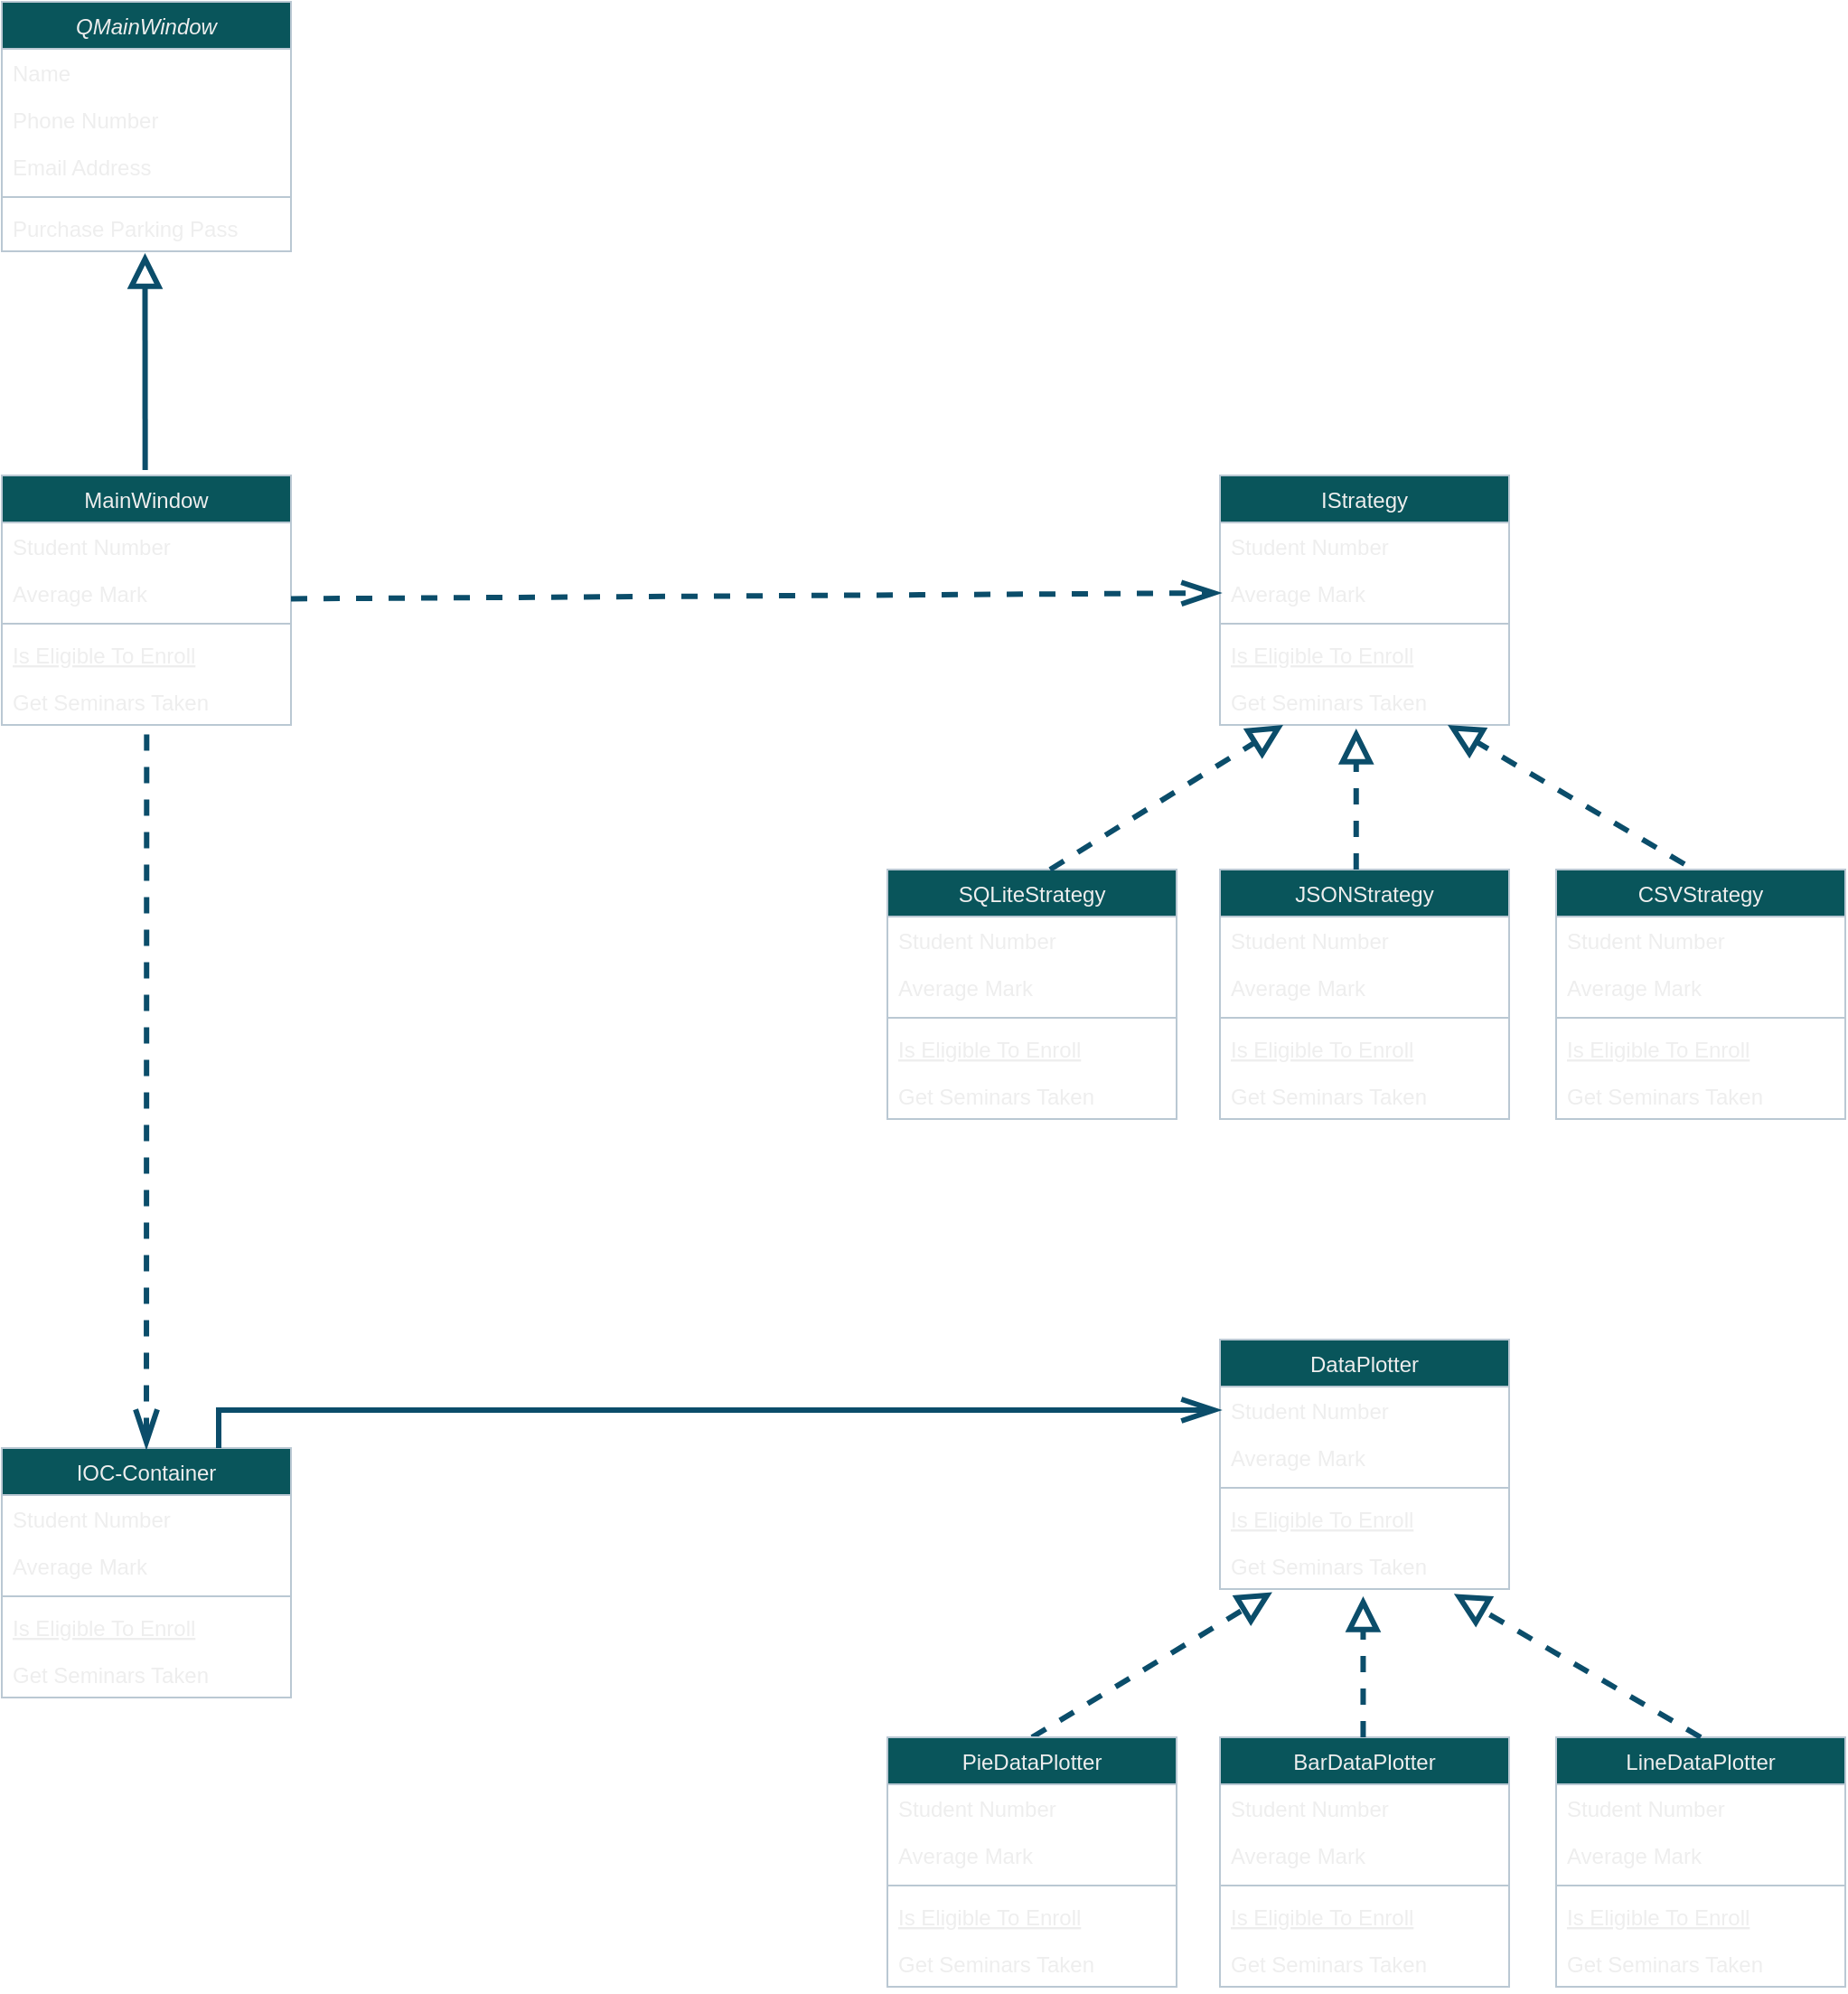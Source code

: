 <mxfile version="21.3.2" type="device">
  <diagram id="C5RBs43oDa-KdzZeNtuy" name="Page-1">
    <mxGraphModel dx="2442" dy="2063" grid="1" gridSize="10" guides="1" tooltips="1" connect="1" arrows="1" fold="1" page="1" pageScale="1" pageWidth="827" pageHeight="1169" math="0" shadow="0">
      <root>
        <mxCell id="WIyWlLk6GJQsqaUBKTNV-0" />
        <mxCell id="WIyWlLk6GJQsqaUBKTNV-1" parent="WIyWlLk6GJQsqaUBKTNV-0" />
        <mxCell id="zkfFHV4jXpPFQw0GAbJ--0" value="QMainWindow" style="swimlane;fontStyle=2;align=center;verticalAlign=top;childLayout=stackLayout;horizontal=1;startSize=26;horizontalStack=0;resizeParent=1;resizeLast=0;collapsible=1;marginBottom=0;rounded=0;shadow=0;strokeWidth=1;labelBackgroundColor=none;fillColor=#09555B;strokeColor=#BAC8D3;fontColor=#EEEEEE;" parent="WIyWlLk6GJQsqaUBKTNV-1" vertex="1">
          <mxGeometry x="-260" y="-400" width="160" height="138" as="geometry">
            <mxRectangle x="230" y="140" width="160" height="26" as="alternateBounds" />
          </mxGeometry>
        </mxCell>
        <mxCell id="zkfFHV4jXpPFQw0GAbJ--1" value="Name" style="text;align=left;verticalAlign=top;spacingLeft=4;spacingRight=4;overflow=hidden;rotatable=0;points=[[0,0.5],[1,0.5]];portConstraint=eastwest;labelBackgroundColor=none;fontColor=#EEEEEE;" parent="zkfFHV4jXpPFQw0GAbJ--0" vertex="1">
          <mxGeometry y="26" width="160" height="26" as="geometry" />
        </mxCell>
        <mxCell id="zkfFHV4jXpPFQw0GAbJ--2" value="Phone Number" style="text;align=left;verticalAlign=top;spacingLeft=4;spacingRight=4;overflow=hidden;rotatable=0;points=[[0,0.5],[1,0.5]];portConstraint=eastwest;rounded=0;shadow=0;html=0;labelBackgroundColor=none;fontColor=#EEEEEE;" parent="zkfFHV4jXpPFQw0GAbJ--0" vertex="1">
          <mxGeometry y="52" width="160" height="26" as="geometry" />
        </mxCell>
        <mxCell id="zkfFHV4jXpPFQw0GAbJ--3" value="Email Address" style="text;align=left;verticalAlign=top;spacingLeft=4;spacingRight=4;overflow=hidden;rotatable=0;points=[[0,0.5],[1,0.5]];portConstraint=eastwest;rounded=0;shadow=0;html=0;labelBackgroundColor=none;fontColor=#EEEEEE;" parent="zkfFHV4jXpPFQw0GAbJ--0" vertex="1">
          <mxGeometry y="78" width="160" height="26" as="geometry" />
        </mxCell>
        <mxCell id="zkfFHV4jXpPFQw0GAbJ--4" value="" style="line;html=1;strokeWidth=1;align=left;verticalAlign=middle;spacingTop=-1;spacingLeft=3;spacingRight=3;rotatable=0;labelPosition=right;points=[];portConstraint=eastwest;labelBackgroundColor=none;fillColor=#09555B;strokeColor=#BAC8D3;fontColor=#EEEEEE;" parent="zkfFHV4jXpPFQw0GAbJ--0" vertex="1">
          <mxGeometry y="104" width="160" height="8" as="geometry" />
        </mxCell>
        <mxCell id="zkfFHV4jXpPFQw0GAbJ--5" value="Purchase Parking Pass" style="text;align=left;verticalAlign=top;spacingLeft=4;spacingRight=4;overflow=hidden;rotatable=0;points=[[0,0.5],[1,0.5]];portConstraint=eastwest;labelBackgroundColor=none;fontColor=#EEEEEE;" parent="zkfFHV4jXpPFQw0GAbJ--0" vertex="1">
          <mxGeometry y="112" width="160" height="26" as="geometry" />
        </mxCell>
        <mxCell id="zkfFHV4jXpPFQw0GAbJ--6" value="MainWindow" style="swimlane;fontStyle=0;align=center;verticalAlign=top;childLayout=stackLayout;horizontal=1;startSize=26;horizontalStack=0;resizeParent=1;resizeLast=0;collapsible=1;marginBottom=0;rounded=0;shadow=0;strokeWidth=1;labelBackgroundColor=none;fillColor=#09555B;strokeColor=#BAC8D3;fontColor=#EEEEEE;" parent="WIyWlLk6GJQsqaUBKTNV-1" vertex="1">
          <mxGeometry x="-260" y="-138" width="160" height="138" as="geometry">
            <mxRectangle x="130" y="380" width="160" height="26" as="alternateBounds" />
          </mxGeometry>
        </mxCell>
        <mxCell id="zkfFHV4jXpPFQw0GAbJ--7" value="Student Number" style="text;align=left;verticalAlign=top;spacingLeft=4;spacingRight=4;overflow=hidden;rotatable=0;points=[[0,0.5],[1,0.5]];portConstraint=eastwest;labelBackgroundColor=none;fontColor=#EEEEEE;" parent="zkfFHV4jXpPFQw0GAbJ--6" vertex="1">
          <mxGeometry y="26" width="160" height="26" as="geometry" />
        </mxCell>
        <mxCell id="zkfFHV4jXpPFQw0GAbJ--8" value="Average Mark" style="text;align=left;verticalAlign=top;spacingLeft=4;spacingRight=4;overflow=hidden;rotatable=0;points=[[0,0.5],[1,0.5]];portConstraint=eastwest;rounded=0;shadow=0;html=0;labelBackgroundColor=none;fontColor=#EEEEEE;" parent="zkfFHV4jXpPFQw0GAbJ--6" vertex="1">
          <mxGeometry y="52" width="160" height="26" as="geometry" />
        </mxCell>
        <mxCell id="zkfFHV4jXpPFQw0GAbJ--9" value="" style="line;html=1;strokeWidth=1;align=left;verticalAlign=middle;spacingTop=-1;spacingLeft=3;spacingRight=3;rotatable=0;labelPosition=right;points=[];portConstraint=eastwest;labelBackgroundColor=none;fillColor=#09555B;strokeColor=#BAC8D3;fontColor=#EEEEEE;" parent="zkfFHV4jXpPFQw0GAbJ--6" vertex="1">
          <mxGeometry y="78" width="160" height="8" as="geometry" />
        </mxCell>
        <mxCell id="zkfFHV4jXpPFQw0GAbJ--10" value="Is Eligible To Enroll" style="text;align=left;verticalAlign=top;spacingLeft=4;spacingRight=4;overflow=hidden;rotatable=0;points=[[0,0.5],[1,0.5]];portConstraint=eastwest;fontStyle=4;labelBackgroundColor=none;fontColor=#EEEEEE;" parent="zkfFHV4jXpPFQw0GAbJ--6" vertex="1">
          <mxGeometry y="86" width="160" height="26" as="geometry" />
        </mxCell>
        <mxCell id="zkfFHV4jXpPFQw0GAbJ--11" value="Get Seminars Taken" style="text;align=left;verticalAlign=top;spacingLeft=4;spacingRight=4;overflow=hidden;rotatable=0;points=[[0,0.5],[1,0.5]];portConstraint=eastwest;labelBackgroundColor=none;fontColor=#EEEEEE;" parent="zkfFHV4jXpPFQw0GAbJ--6" vertex="1">
          <mxGeometry y="112" width="160" height="26" as="geometry" />
        </mxCell>
        <mxCell id="BPGm6rjlMldquqSZBFOm-7" value="IOC-Container" style="swimlane;fontStyle=0;align=center;verticalAlign=top;childLayout=stackLayout;horizontal=1;startSize=26;horizontalStack=0;resizeParent=1;resizeLast=0;collapsible=1;marginBottom=0;rounded=0;shadow=0;strokeWidth=1;labelBackgroundColor=none;fillColor=#09555B;strokeColor=#BAC8D3;fontColor=#EEEEEE;" vertex="1" parent="WIyWlLk6GJQsqaUBKTNV-1">
          <mxGeometry x="-260" y="400" width="160" height="138" as="geometry">
            <mxRectangle x="130" y="380" width="160" height="26" as="alternateBounds" />
          </mxGeometry>
        </mxCell>
        <mxCell id="BPGm6rjlMldquqSZBFOm-8" value="Student Number" style="text;align=left;verticalAlign=top;spacingLeft=4;spacingRight=4;overflow=hidden;rotatable=0;points=[[0,0.5],[1,0.5]];portConstraint=eastwest;labelBackgroundColor=none;fontColor=#EEEEEE;" vertex="1" parent="BPGm6rjlMldquqSZBFOm-7">
          <mxGeometry y="26" width="160" height="26" as="geometry" />
        </mxCell>
        <mxCell id="BPGm6rjlMldquqSZBFOm-9" value="Average Mark" style="text;align=left;verticalAlign=top;spacingLeft=4;spacingRight=4;overflow=hidden;rotatable=0;points=[[0,0.5],[1,0.5]];portConstraint=eastwest;rounded=0;shadow=0;html=0;labelBackgroundColor=none;fontColor=#EEEEEE;" vertex="1" parent="BPGm6rjlMldquqSZBFOm-7">
          <mxGeometry y="52" width="160" height="26" as="geometry" />
        </mxCell>
        <mxCell id="BPGm6rjlMldquqSZBFOm-10" value="" style="line;html=1;strokeWidth=1;align=left;verticalAlign=middle;spacingTop=-1;spacingLeft=3;spacingRight=3;rotatable=0;labelPosition=right;points=[];portConstraint=eastwest;labelBackgroundColor=none;fillColor=#09555B;strokeColor=#BAC8D3;fontColor=#EEEEEE;" vertex="1" parent="BPGm6rjlMldquqSZBFOm-7">
          <mxGeometry y="78" width="160" height="8" as="geometry" />
        </mxCell>
        <mxCell id="BPGm6rjlMldquqSZBFOm-11" value="Is Eligible To Enroll" style="text;align=left;verticalAlign=top;spacingLeft=4;spacingRight=4;overflow=hidden;rotatable=0;points=[[0,0.5],[1,0.5]];portConstraint=eastwest;fontStyle=4;labelBackgroundColor=none;fontColor=#EEEEEE;" vertex="1" parent="BPGm6rjlMldquqSZBFOm-7">
          <mxGeometry y="86" width="160" height="26" as="geometry" />
        </mxCell>
        <mxCell id="BPGm6rjlMldquqSZBFOm-12" value="Get Seminars Taken" style="text;align=left;verticalAlign=top;spacingLeft=4;spacingRight=4;overflow=hidden;rotatable=0;points=[[0,0.5],[1,0.5]];portConstraint=eastwest;labelBackgroundColor=none;fontColor=#EEEEEE;" vertex="1" parent="BPGm6rjlMldquqSZBFOm-7">
          <mxGeometry y="112" width="160" height="26" as="geometry" />
        </mxCell>
        <mxCell id="BPGm6rjlMldquqSZBFOm-13" value="DataPlotter" style="swimlane;fontStyle=0;align=center;verticalAlign=top;childLayout=stackLayout;horizontal=1;startSize=26;horizontalStack=0;resizeParent=1;resizeLast=0;collapsible=1;marginBottom=0;rounded=0;shadow=0;strokeWidth=1;labelBackgroundColor=none;fillColor=#09555B;strokeColor=#BAC8D3;fontColor=#EEEEEE;" vertex="1" parent="WIyWlLk6GJQsqaUBKTNV-1">
          <mxGeometry x="414" y="340" width="160" height="138" as="geometry">
            <mxRectangle x="130" y="380" width="160" height="26" as="alternateBounds" />
          </mxGeometry>
        </mxCell>
        <mxCell id="BPGm6rjlMldquqSZBFOm-14" value="Student Number" style="text;align=left;verticalAlign=top;spacingLeft=4;spacingRight=4;overflow=hidden;rotatable=0;points=[[0,0.5],[1,0.5]];portConstraint=eastwest;labelBackgroundColor=none;fontColor=#EEEEEE;" vertex="1" parent="BPGm6rjlMldquqSZBFOm-13">
          <mxGeometry y="26" width="160" height="26" as="geometry" />
        </mxCell>
        <mxCell id="BPGm6rjlMldquqSZBFOm-15" value="Average Mark" style="text;align=left;verticalAlign=top;spacingLeft=4;spacingRight=4;overflow=hidden;rotatable=0;points=[[0,0.5],[1,0.5]];portConstraint=eastwest;rounded=0;shadow=0;html=0;labelBackgroundColor=none;fontColor=#EEEEEE;" vertex="1" parent="BPGm6rjlMldquqSZBFOm-13">
          <mxGeometry y="52" width="160" height="26" as="geometry" />
        </mxCell>
        <mxCell id="BPGm6rjlMldquqSZBFOm-16" value="" style="line;html=1;strokeWidth=1;align=left;verticalAlign=middle;spacingTop=-1;spacingLeft=3;spacingRight=3;rotatable=0;labelPosition=right;points=[];portConstraint=eastwest;labelBackgroundColor=none;fillColor=#09555B;strokeColor=#BAC8D3;fontColor=#EEEEEE;" vertex="1" parent="BPGm6rjlMldquqSZBFOm-13">
          <mxGeometry y="78" width="160" height="8" as="geometry" />
        </mxCell>
        <mxCell id="BPGm6rjlMldquqSZBFOm-17" value="Is Eligible To Enroll" style="text;align=left;verticalAlign=top;spacingLeft=4;spacingRight=4;overflow=hidden;rotatable=0;points=[[0,0.5],[1,0.5]];portConstraint=eastwest;fontStyle=4;labelBackgroundColor=none;fontColor=#EEEEEE;" vertex="1" parent="BPGm6rjlMldquqSZBFOm-13">
          <mxGeometry y="86" width="160" height="26" as="geometry" />
        </mxCell>
        <mxCell id="BPGm6rjlMldquqSZBFOm-18" value="Get Seminars Taken" style="text;align=left;verticalAlign=top;spacingLeft=4;spacingRight=4;overflow=hidden;rotatable=0;points=[[0,0.5],[1,0.5]];portConstraint=eastwest;labelBackgroundColor=none;fontColor=#EEEEEE;" vertex="1" parent="BPGm6rjlMldquqSZBFOm-13">
          <mxGeometry y="112" width="160" height="26" as="geometry" />
        </mxCell>
        <mxCell id="BPGm6rjlMldquqSZBFOm-19" value="BarDataPlotter" style="swimlane;fontStyle=0;align=center;verticalAlign=top;childLayout=stackLayout;horizontal=1;startSize=26;horizontalStack=0;resizeParent=1;resizeLast=0;collapsible=1;marginBottom=0;rounded=0;shadow=0;strokeWidth=1;labelBackgroundColor=none;fillColor=#09555B;strokeColor=#BAC8D3;fontColor=#EEEEEE;" vertex="1" parent="WIyWlLk6GJQsqaUBKTNV-1">
          <mxGeometry x="414" y="560" width="160" height="138" as="geometry">
            <mxRectangle x="130" y="380" width="160" height="26" as="alternateBounds" />
          </mxGeometry>
        </mxCell>
        <mxCell id="BPGm6rjlMldquqSZBFOm-20" value="Student Number" style="text;align=left;verticalAlign=top;spacingLeft=4;spacingRight=4;overflow=hidden;rotatable=0;points=[[0,0.5],[1,0.5]];portConstraint=eastwest;labelBackgroundColor=none;fontColor=#EEEEEE;" vertex="1" parent="BPGm6rjlMldquqSZBFOm-19">
          <mxGeometry y="26" width="160" height="26" as="geometry" />
        </mxCell>
        <mxCell id="BPGm6rjlMldquqSZBFOm-21" value="Average Mark" style="text;align=left;verticalAlign=top;spacingLeft=4;spacingRight=4;overflow=hidden;rotatable=0;points=[[0,0.5],[1,0.5]];portConstraint=eastwest;rounded=0;shadow=0;html=0;labelBackgroundColor=none;fontColor=#EEEEEE;" vertex="1" parent="BPGm6rjlMldquqSZBFOm-19">
          <mxGeometry y="52" width="160" height="26" as="geometry" />
        </mxCell>
        <mxCell id="BPGm6rjlMldquqSZBFOm-22" value="" style="line;html=1;strokeWidth=1;align=left;verticalAlign=middle;spacingTop=-1;spacingLeft=3;spacingRight=3;rotatable=0;labelPosition=right;points=[];portConstraint=eastwest;labelBackgroundColor=none;fillColor=#09555B;strokeColor=#BAC8D3;fontColor=#EEEEEE;" vertex="1" parent="BPGm6rjlMldquqSZBFOm-19">
          <mxGeometry y="78" width="160" height="8" as="geometry" />
        </mxCell>
        <mxCell id="BPGm6rjlMldquqSZBFOm-23" value="Is Eligible To Enroll" style="text;align=left;verticalAlign=top;spacingLeft=4;spacingRight=4;overflow=hidden;rotatable=0;points=[[0,0.5],[1,0.5]];portConstraint=eastwest;fontStyle=4;labelBackgroundColor=none;fontColor=#EEEEEE;" vertex="1" parent="BPGm6rjlMldquqSZBFOm-19">
          <mxGeometry y="86" width="160" height="26" as="geometry" />
        </mxCell>
        <mxCell id="BPGm6rjlMldquqSZBFOm-24" value="Get Seminars Taken" style="text;align=left;verticalAlign=top;spacingLeft=4;spacingRight=4;overflow=hidden;rotatable=0;points=[[0,0.5],[1,0.5]];portConstraint=eastwest;labelBackgroundColor=none;fontColor=#EEEEEE;" vertex="1" parent="BPGm6rjlMldquqSZBFOm-19">
          <mxGeometry y="112" width="160" height="26" as="geometry" />
        </mxCell>
        <mxCell id="BPGm6rjlMldquqSZBFOm-25" value="LineDataPlotter" style="swimlane;fontStyle=0;align=center;verticalAlign=top;childLayout=stackLayout;horizontal=1;startSize=26;horizontalStack=0;resizeParent=1;resizeLast=0;collapsible=1;marginBottom=0;rounded=0;shadow=0;strokeWidth=1;labelBackgroundColor=none;fillColor=#09555B;strokeColor=#BAC8D3;fontColor=#EEEEEE;" vertex="1" parent="WIyWlLk6GJQsqaUBKTNV-1">
          <mxGeometry x="600" y="560" width="160" height="138" as="geometry">
            <mxRectangle x="130" y="380" width="160" height="26" as="alternateBounds" />
          </mxGeometry>
        </mxCell>
        <mxCell id="BPGm6rjlMldquqSZBFOm-26" value="Student Number" style="text;align=left;verticalAlign=top;spacingLeft=4;spacingRight=4;overflow=hidden;rotatable=0;points=[[0,0.5],[1,0.5]];portConstraint=eastwest;labelBackgroundColor=none;fontColor=#EEEEEE;" vertex="1" parent="BPGm6rjlMldquqSZBFOm-25">
          <mxGeometry y="26" width="160" height="26" as="geometry" />
        </mxCell>
        <mxCell id="BPGm6rjlMldquqSZBFOm-27" value="Average Mark" style="text;align=left;verticalAlign=top;spacingLeft=4;spacingRight=4;overflow=hidden;rotatable=0;points=[[0,0.5],[1,0.5]];portConstraint=eastwest;rounded=0;shadow=0;html=0;labelBackgroundColor=none;fontColor=#EEEEEE;" vertex="1" parent="BPGm6rjlMldquqSZBFOm-25">
          <mxGeometry y="52" width="160" height="26" as="geometry" />
        </mxCell>
        <mxCell id="BPGm6rjlMldquqSZBFOm-28" value="" style="line;html=1;strokeWidth=1;align=left;verticalAlign=middle;spacingTop=-1;spacingLeft=3;spacingRight=3;rotatable=0;labelPosition=right;points=[];portConstraint=eastwest;labelBackgroundColor=none;fillColor=#09555B;strokeColor=#BAC8D3;fontColor=#EEEEEE;" vertex="1" parent="BPGm6rjlMldquqSZBFOm-25">
          <mxGeometry y="78" width="160" height="8" as="geometry" />
        </mxCell>
        <mxCell id="BPGm6rjlMldquqSZBFOm-29" value="Is Eligible To Enroll" style="text;align=left;verticalAlign=top;spacingLeft=4;spacingRight=4;overflow=hidden;rotatable=0;points=[[0,0.5],[1,0.5]];portConstraint=eastwest;fontStyle=4;labelBackgroundColor=none;fontColor=#EEEEEE;" vertex="1" parent="BPGm6rjlMldquqSZBFOm-25">
          <mxGeometry y="86" width="160" height="26" as="geometry" />
        </mxCell>
        <mxCell id="BPGm6rjlMldquqSZBFOm-30" value="Get Seminars Taken" style="text;align=left;verticalAlign=top;spacingLeft=4;spacingRight=4;overflow=hidden;rotatable=0;points=[[0,0.5],[1,0.5]];portConstraint=eastwest;labelBackgroundColor=none;fontColor=#EEEEEE;" vertex="1" parent="BPGm6rjlMldquqSZBFOm-25">
          <mxGeometry y="112" width="160" height="26" as="geometry" />
        </mxCell>
        <mxCell id="BPGm6rjlMldquqSZBFOm-37" value="IStrategy" style="swimlane;fontStyle=0;align=center;verticalAlign=top;childLayout=stackLayout;horizontal=1;startSize=26;horizontalStack=0;resizeParent=1;resizeLast=0;collapsible=1;marginBottom=0;rounded=0;shadow=0;strokeWidth=1;labelBackgroundColor=none;fillColor=#09555B;strokeColor=#BAC8D3;fontColor=#EEEEEE;" vertex="1" parent="WIyWlLk6GJQsqaUBKTNV-1">
          <mxGeometry x="414" y="-138" width="160" height="138" as="geometry">
            <mxRectangle x="130" y="380" width="160" height="26" as="alternateBounds" />
          </mxGeometry>
        </mxCell>
        <mxCell id="BPGm6rjlMldquqSZBFOm-38" value="Student Number" style="text;align=left;verticalAlign=top;spacingLeft=4;spacingRight=4;overflow=hidden;rotatable=0;points=[[0,0.5],[1,0.5]];portConstraint=eastwest;labelBackgroundColor=none;fontColor=#EEEEEE;" vertex="1" parent="BPGm6rjlMldquqSZBFOm-37">
          <mxGeometry y="26" width="160" height="26" as="geometry" />
        </mxCell>
        <mxCell id="BPGm6rjlMldquqSZBFOm-39" value="Average Mark" style="text;align=left;verticalAlign=top;spacingLeft=4;spacingRight=4;overflow=hidden;rotatable=0;points=[[0,0.5],[1,0.5]];portConstraint=eastwest;rounded=0;shadow=0;html=0;labelBackgroundColor=none;fontColor=#EEEEEE;" vertex="1" parent="BPGm6rjlMldquqSZBFOm-37">
          <mxGeometry y="52" width="160" height="26" as="geometry" />
        </mxCell>
        <mxCell id="BPGm6rjlMldquqSZBFOm-40" value="" style="line;html=1;strokeWidth=1;align=left;verticalAlign=middle;spacingTop=-1;spacingLeft=3;spacingRight=3;rotatable=0;labelPosition=right;points=[];portConstraint=eastwest;labelBackgroundColor=none;fillColor=#09555B;strokeColor=#BAC8D3;fontColor=#EEEEEE;" vertex="1" parent="BPGm6rjlMldquqSZBFOm-37">
          <mxGeometry y="78" width="160" height="8" as="geometry" />
        </mxCell>
        <mxCell id="BPGm6rjlMldquqSZBFOm-41" value="Is Eligible To Enroll" style="text;align=left;verticalAlign=top;spacingLeft=4;spacingRight=4;overflow=hidden;rotatable=0;points=[[0,0.5],[1,0.5]];portConstraint=eastwest;fontStyle=4;labelBackgroundColor=none;fontColor=#EEEEEE;" vertex="1" parent="BPGm6rjlMldquqSZBFOm-37">
          <mxGeometry y="86" width="160" height="26" as="geometry" />
        </mxCell>
        <mxCell id="BPGm6rjlMldquqSZBFOm-42" value="Get Seminars Taken" style="text;align=left;verticalAlign=top;spacingLeft=4;spacingRight=4;overflow=hidden;rotatable=0;points=[[0,0.5],[1,0.5]];portConstraint=eastwest;labelBackgroundColor=none;fontColor=#EEEEEE;" vertex="1" parent="BPGm6rjlMldquqSZBFOm-37">
          <mxGeometry y="112" width="160" height="26" as="geometry" />
        </mxCell>
        <mxCell id="BPGm6rjlMldquqSZBFOm-43" value="JSONStrategy" style="swimlane;fontStyle=0;align=center;verticalAlign=top;childLayout=stackLayout;horizontal=1;startSize=26;horizontalStack=0;resizeParent=1;resizeLast=0;collapsible=1;marginBottom=0;rounded=0;shadow=0;strokeWidth=1;labelBackgroundColor=none;fillColor=#09555B;strokeColor=#BAC8D3;fontColor=#EEEEEE;" vertex="1" parent="WIyWlLk6GJQsqaUBKTNV-1">
          <mxGeometry x="414" y="80" width="160" height="138" as="geometry">
            <mxRectangle x="130" y="380" width="160" height="26" as="alternateBounds" />
          </mxGeometry>
        </mxCell>
        <mxCell id="BPGm6rjlMldquqSZBFOm-44" value="Student Number" style="text;align=left;verticalAlign=top;spacingLeft=4;spacingRight=4;overflow=hidden;rotatable=0;points=[[0,0.5],[1,0.5]];portConstraint=eastwest;labelBackgroundColor=none;fontColor=#EEEEEE;" vertex="1" parent="BPGm6rjlMldquqSZBFOm-43">
          <mxGeometry y="26" width="160" height="26" as="geometry" />
        </mxCell>
        <mxCell id="BPGm6rjlMldquqSZBFOm-45" value="Average Mark" style="text;align=left;verticalAlign=top;spacingLeft=4;spacingRight=4;overflow=hidden;rotatable=0;points=[[0,0.5],[1,0.5]];portConstraint=eastwest;rounded=0;shadow=0;html=0;labelBackgroundColor=none;fontColor=#EEEEEE;" vertex="1" parent="BPGm6rjlMldquqSZBFOm-43">
          <mxGeometry y="52" width="160" height="26" as="geometry" />
        </mxCell>
        <mxCell id="BPGm6rjlMldquqSZBFOm-46" value="" style="line;html=1;strokeWidth=1;align=left;verticalAlign=middle;spacingTop=-1;spacingLeft=3;spacingRight=3;rotatable=0;labelPosition=right;points=[];portConstraint=eastwest;labelBackgroundColor=none;fillColor=#09555B;strokeColor=#BAC8D3;fontColor=#EEEEEE;" vertex="1" parent="BPGm6rjlMldquqSZBFOm-43">
          <mxGeometry y="78" width="160" height="8" as="geometry" />
        </mxCell>
        <mxCell id="BPGm6rjlMldquqSZBFOm-47" value="Is Eligible To Enroll" style="text;align=left;verticalAlign=top;spacingLeft=4;spacingRight=4;overflow=hidden;rotatable=0;points=[[0,0.5],[1,0.5]];portConstraint=eastwest;fontStyle=4;labelBackgroundColor=none;fontColor=#EEEEEE;" vertex="1" parent="BPGm6rjlMldquqSZBFOm-43">
          <mxGeometry y="86" width="160" height="26" as="geometry" />
        </mxCell>
        <mxCell id="BPGm6rjlMldquqSZBFOm-48" value="Get Seminars Taken" style="text;align=left;verticalAlign=top;spacingLeft=4;spacingRight=4;overflow=hidden;rotatable=0;points=[[0,0.5],[1,0.5]];portConstraint=eastwest;labelBackgroundColor=none;fontColor=#EEEEEE;" vertex="1" parent="BPGm6rjlMldquqSZBFOm-43">
          <mxGeometry y="112" width="160" height="26" as="geometry" />
        </mxCell>
        <mxCell id="BPGm6rjlMldquqSZBFOm-49" value="SQLiteStrategy" style="swimlane;fontStyle=0;align=center;verticalAlign=top;childLayout=stackLayout;horizontal=1;startSize=26;horizontalStack=0;resizeParent=1;resizeLast=0;collapsible=1;marginBottom=0;rounded=0;shadow=0;strokeWidth=1;labelBackgroundColor=none;fillColor=#09555B;strokeColor=#BAC8D3;fontColor=#EEEEEE;" vertex="1" parent="WIyWlLk6GJQsqaUBKTNV-1">
          <mxGeometry x="230" y="80" width="160" height="138" as="geometry">
            <mxRectangle x="130" y="380" width="160" height="26" as="alternateBounds" />
          </mxGeometry>
        </mxCell>
        <mxCell id="BPGm6rjlMldquqSZBFOm-50" value="Student Number" style="text;align=left;verticalAlign=top;spacingLeft=4;spacingRight=4;overflow=hidden;rotatable=0;points=[[0,0.5],[1,0.5]];portConstraint=eastwest;labelBackgroundColor=none;fontColor=#EEEEEE;" vertex="1" parent="BPGm6rjlMldquqSZBFOm-49">
          <mxGeometry y="26" width="160" height="26" as="geometry" />
        </mxCell>
        <mxCell id="BPGm6rjlMldquqSZBFOm-51" value="Average Mark" style="text;align=left;verticalAlign=top;spacingLeft=4;spacingRight=4;overflow=hidden;rotatable=0;points=[[0,0.5],[1,0.5]];portConstraint=eastwest;rounded=0;shadow=0;html=0;labelBackgroundColor=none;fontColor=#EEEEEE;" vertex="1" parent="BPGm6rjlMldquqSZBFOm-49">
          <mxGeometry y="52" width="160" height="26" as="geometry" />
        </mxCell>
        <mxCell id="BPGm6rjlMldquqSZBFOm-52" value="" style="line;html=1;strokeWidth=1;align=left;verticalAlign=middle;spacingTop=-1;spacingLeft=3;spacingRight=3;rotatable=0;labelPosition=right;points=[];portConstraint=eastwest;labelBackgroundColor=none;fillColor=#09555B;strokeColor=#BAC8D3;fontColor=#EEEEEE;" vertex="1" parent="BPGm6rjlMldquqSZBFOm-49">
          <mxGeometry y="78" width="160" height="8" as="geometry" />
        </mxCell>
        <mxCell id="BPGm6rjlMldquqSZBFOm-53" value="Is Eligible To Enroll" style="text;align=left;verticalAlign=top;spacingLeft=4;spacingRight=4;overflow=hidden;rotatable=0;points=[[0,0.5],[1,0.5]];portConstraint=eastwest;fontStyle=4;labelBackgroundColor=none;fontColor=#EEEEEE;" vertex="1" parent="BPGm6rjlMldquqSZBFOm-49">
          <mxGeometry y="86" width="160" height="26" as="geometry" />
        </mxCell>
        <mxCell id="BPGm6rjlMldquqSZBFOm-54" value="Get Seminars Taken" style="text;align=left;verticalAlign=top;spacingLeft=4;spacingRight=4;overflow=hidden;rotatable=0;points=[[0,0.5],[1,0.5]];portConstraint=eastwest;labelBackgroundColor=none;fontColor=#EEEEEE;" vertex="1" parent="BPGm6rjlMldquqSZBFOm-49">
          <mxGeometry y="112" width="160" height="26" as="geometry" />
        </mxCell>
        <mxCell id="BPGm6rjlMldquqSZBFOm-55" value="CSVStrategy" style="swimlane;fontStyle=0;align=center;verticalAlign=top;childLayout=stackLayout;horizontal=1;startSize=26;horizontalStack=0;resizeParent=1;resizeLast=0;collapsible=1;marginBottom=0;rounded=0;shadow=0;strokeWidth=1;labelBackgroundColor=none;fillColor=#09555B;strokeColor=#BAC8D3;fontColor=#EEEEEE;" vertex="1" parent="WIyWlLk6GJQsqaUBKTNV-1">
          <mxGeometry x="600" y="80" width="160" height="138" as="geometry">
            <mxRectangle x="130" y="380" width="160" height="26" as="alternateBounds" />
          </mxGeometry>
        </mxCell>
        <mxCell id="BPGm6rjlMldquqSZBFOm-56" value="Student Number" style="text;align=left;verticalAlign=top;spacingLeft=4;spacingRight=4;overflow=hidden;rotatable=0;points=[[0,0.5],[1,0.5]];portConstraint=eastwest;labelBackgroundColor=none;fontColor=#EEEEEE;" vertex="1" parent="BPGm6rjlMldquqSZBFOm-55">
          <mxGeometry y="26" width="160" height="26" as="geometry" />
        </mxCell>
        <mxCell id="BPGm6rjlMldquqSZBFOm-57" value="Average Mark" style="text;align=left;verticalAlign=top;spacingLeft=4;spacingRight=4;overflow=hidden;rotatable=0;points=[[0,0.5],[1,0.5]];portConstraint=eastwest;rounded=0;shadow=0;html=0;labelBackgroundColor=none;fontColor=#EEEEEE;" vertex="1" parent="BPGm6rjlMldquqSZBFOm-55">
          <mxGeometry y="52" width="160" height="26" as="geometry" />
        </mxCell>
        <mxCell id="BPGm6rjlMldquqSZBFOm-58" value="" style="line;html=1;strokeWidth=1;align=left;verticalAlign=middle;spacingTop=-1;spacingLeft=3;spacingRight=3;rotatable=0;labelPosition=right;points=[];portConstraint=eastwest;labelBackgroundColor=none;fillColor=#09555B;strokeColor=#BAC8D3;fontColor=#EEEEEE;" vertex="1" parent="BPGm6rjlMldquqSZBFOm-55">
          <mxGeometry y="78" width="160" height="8" as="geometry" />
        </mxCell>
        <mxCell id="BPGm6rjlMldquqSZBFOm-59" value="Is Eligible To Enroll" style="text;align=left;verticalAlign=top;spacingLeft=4;spacingRight=4;overflow=hidden;rotatable=0;points=[[0,0.5],[1,0.5]];portConstraint=eastwest;fontStyle=4;labelBackgroundColor=none;fontColor=#EEEEEE;" vertex="1" parent="BPGm6rjlMldquqSZBFOm-55">
          <mxGeometry y="86" width="160" height="26" as="geometry" />
        </mxCell>
        <mxCell id="BPGm6rjlMldquqSZBFOm-60" value="Get Seminars Taken" style="text;align=left;verticalAlign=top;spacingLeft=4;spacingRight=4;overflow=hidden;rotatable=0;points=[[0,0.5],[1,0.5]];portConstraint=eastwest;labelBackgroundColor=none;fontColor=#EEEEEE;" vertex="1" parent="BPGm6rjlMldquqSZBFOm-55">
          <mxGeometry y="112" width="160" height="26" as="geometry" />
        </mxCell>
        <mxCell id="BPGm6rjlMldquqSZBFOm-61" value="" style="endArrow=block;html=1;rounded=0;entryX=0.181;entryY=1.066;entryDx=0;entryDy=0;entryPerimeter=0;labelBackgroundColor=none;strokeColor=#0B4D6A;fontColor=default;dashed=1;endFill=0;endSize=12;strokeWidth=3;exitX=0.5;exitY=0;exitDx=0;exitDy=0;" edge="1" parent="WIyWlLk6GJQsqaUBKTNV-1" source="BPGm6rjlMldquqSZBFOm-31" target="BPGm6rjlMldquqSZBFOm-18">
          <mxGeometry width="50" height="50" relative="1" as="geometry">
            <mxPoint x="310" y="640" as="sourcePoint" />
            <mxPoint x="360" y="590" as="targetPoint" />
          </mxGeometry>
        </mxCell>
        <mxCell id="BPGm6rjlMldquqSZBFOm-62" value="" style="endArrow=block;html=1;rounded=0;labelBackgroundColor=none;strokeColor=#0B4D6A;fontColor=default;dashed=1;endFill=0;endSize=12;strokeWidth=3;" edge="1" parent="WIyWlLk6GJQsqaUBKTNV-1">
          <mxGeometry width="50" height="50" relative="1" as="geometry">
            <mxPoint x="493.23" y="560" as="sourcePoint" />
            <mxPoint x="493.23" y="482" as="targetPoint" />
          </mxGeometry>
        </mxCell>
        <mxCell id="BPGm6rjlMldquqSZBFOm-63" value="" style="endArrow=block;html=1;rounded=0;entryX=0.809;entryY=1.102;entryDx=0;entryDy=0;entryPerimeter=0;labelBackgroundColor=none;strokeColor=#0B4D6A;fontColor=default;dashed=1;endFill=0;endSize=12;strokeWidth=3;exitX=0.5;exitY=0;exitDx=0;exitDy=0;" edge="1" parent="WIyWlLk6GJQsqaUBKTNV-1" source="BPGm6rjlMldquqSZBFOm-25" target="BPGm6rjlMldquqSZBFOm-18">
          <mxGeometry width="50" height="50" relative="1" as="geometry">
            <mxPoint x="670" y="638" as="sourcePoint" />
            <mxPoint x="799" y="558" as="targetPoint" />
          </mxGeometry>
        </mxCell>
        <mxCell id="BPGm6rjlMldquqSZBFOm-64" value="" style="endArrow=block;html=1;rounded=0;entryX=0.181;entryY=1.066;entryDx=0;entryDy=0;entryPerimeter=0;labelBackgroundColor=none;strokeColor=#0B4D6A;fontColor=default;dashed=1;endFill=0;endSize=12;strokeWidth=3;" edge="1" parent="WIyWlLk6GJQsqaUBKTNV-1">
          <mxGeometry width="50" height="50" relative="1" as="geometry">
            <mxPoint x="320" y="80" as="sourcePoint" />
            <mxPoint x="449" as="targetPoint" />
          </mxGeometry>
        </mxCell>
        <mxCell id="BPGm6rjlMldquqSZBFOm-65" value="" style="endArrow=block;html=1;rounded=0;labelBackgroundColor=none;strokeColor=#0B4D6A;fontColor=default;dashed=1;endFill=0;endSize=12;strokeWidth=3;" edge="1" parent="WIyWlLk6GJQsqaUBKTNV-1">
          <mxGeometry width="50" height="50" relative="1" as="geometry">
            <mxPoint x="489.38" y="80" as="sourcePoint" />
            <mxPoint x="489.38" y="2" as="targetPoint" />
          </mxGeometry>
        </mxCell>
        <mxCell id="BPGm6rjlMldquqSZBFOm-66" value="" style="endArrow=block;html=1;rounded=0;entryX=0.809;entryY=1.102;entryDx=0;entryDy=0;entryPerimeter=0;labelBackgroundColor=none;strokeColor=#0B4D6A;fontColor=default;dashed=1;endFill=0;endSize=12;strokeWidth=3;" edge="1" parent="WIyWlLk6GJQsqaUBKTNV-1">
          <mxGeometry width="50" height="50" relative="1" as="geometry">
            <mxPoint x="671" y="77" as="sourcePoint" />
            <mxPoint x="540" as="targetPoint" />
          </mxGeometry>
        </mxCell>
        <mxCell id="BPGm6rjlMldquqSZBFOm-67" value="" style="endArrow=block;html=1;rounded=0;labelBackgroundColor=none;strokeColor=#0B4D6A;fontColor=default;endFill=0;endSize=12;strokeWidth=3;" edge="1" parent="WIyWlLk6GJQsqaUBKTNV-1">
          <mxGeometry width="50" height="50" relative="1" as="geometry">
            <mxPoint x="-180.68" y="-141" as="sourcePoint" />
            <mxPoint x="-180.77" y="-261" as="targetPoint" />
          </mxGeometry>
        </mxCell>
        <mxCell id="BPGm6rjlMldquqSZBFOm-68" value="" style="endArrow=openThin;html=1;rounded=0;labelBackgroundColor=none;strokeColor=#0B4D6A;fontColor=default;dashed=1;endFill=0;endSize=15;strokeWidth=3;entryX=0.5;entryY=0;entryDx=0;entryDy=0;exitX=0.501;exitY=1.204;exitDx=0;exitDy=0;exitPerimeter=0;" edge="1" parent="WIyWlLk6GJQsqaUBKTNV-1" source="zkfFHV4jXpPFQw0GAbJ--11" target="BPGm6rjlMldquqSZBFOm-7">
          <mxGeometry width="50" height="50" relative="1" as="geometry">
            <mxPoint x="-180" y="120" as="sourcePoint" />
            <mxPoint x="-150" y="180" as="targetPoint" />
          </mxGeometry>
        </mxCell>
        <mxCell id="BPGm6rjlMldquqSZBFOm-69" value="" style="endArrow=openThin;html=1;rounded=0;labelBackgroundColor=none;strokeColor=#0B4D6A;fontColor=default;dashed=1;endFill=0;endSize=15;strokeWidth=3;exitX=0.501;exitY=1.204;exitDx=0;exitDy=0;exitPerimeter=0;entryX=0;entryY=0.5;entryDx=0;entryDy=0;" edge="1" parent="WIyWlLk6GJQsqaUBKTNV-1" target="BPGm6rjlMldquqSZBFOm-39">
          <mxGeometry width="50" height="50" relative="1" as="geometry">
            <mxPoint x="-100" y="-69.77" as="sourcePoint" />
            <mxPoint x="350" y="-69.77" as="targetPoint" />
          </mxGeometry>
        </mxCell>
        <mxCell id="BPGm6rjlMldquqSZBFOm-70" value="" style="endArrow=openThin;html=1;rounded=0;labelBackgroundColor=none;strokeColor=#0B4D6A;fontColor=default;endFill=0;endSize=15;strokeWidth=3;exitX=0.75;exitY=0;exitDx=0;exitDy=0;entryX=0;entryY=0.5;entryDx=0;entryDy=0;" edge="1" parent="WIyWlLk6GJQsqaUBKTNV-1" source="BPGm6rjlMldquqSZBFOm-7" target="BPGm6rjlMldquqSZBFOm-14">
          <mxGeometry width="50" height="50" relative="1" as="geometry">
            <mxPoint x="-150" y="373.23" as="sourcePoint" />
            <mxPoint x="364" y="370" as="targetPoint" />
            <Array as="points">
              <mxPoint x="-140" y="379" />
            </Array>
          </mxGeometry>
        </mxCell>
        <mxCell id="BPGm6rjlMldquqSZBFOm-31" value="PieDataPlotter" style="swimlane;fontStyle=0;align=center;verticalAlign=top;childLayout=stackLayout;horizontal=1;startSize=26;horizontalStack=0;resizeParent=1;resizeLast=0;collapsible=1;marginBottom=0;rounded=0;shadow=0;strokeWidth=1;labelBackgroundColor=none;fillColor=#09555B;strokeColor=#BAC8D3;fontColor=#EEEEEE;" vertex="1" parent="WIyWlLk6GJQsqaUBKTNV-1">
          <mxGeometry x="230" y="560" width="160" height="138" as="geometry">
            <mxRectangle x="130" y="380" width="160" height="26" as="alternateBounds" />
          </mxGeometry>
        </mxCell>
        <mxCell id="BPGm6rjlMldquqSZBFOm-32" value="Student Number" style="text;align=left;verticalAlign=top;spacingLeft=4;spacingRight=4;overflow=hidden;rotatable=0;points=[[0,0.5],[1,0.5]];portConstraint=eastwest;labelBackgroundColor=none;fontColor=#EEEEEE;" vertex="1" parent="BPGm6rjlMldquqSZBFOm-31">
          <mxGeometry y="26" width="160" height="26" as="geometry" />
        </mxCell>
        <mxCell id="BPGm6rjlMldquqSZBFOm-33" value="Average Mark" style="text;align=left;verticalAlign=top;spacingLeft=4;spacingRight=4;overflow=hidden;rotatable=0;points=[[0,0.5],[1,0.5]];portConstraint=eastwest;rounded=0;shadow=0;html=0;labelBackgroundColor=none;fontColor=#EEEEEE;" vertex="1" parent="BPGm6rjlMldquqSZBFOm-31">
          <mxGeometry y="52" width="160" height="26" as="geometry" />
        </mxCell>
        <mxCell id="BPGm6rjlMldquqSZBFOm-34" value="" style="line;html=1;strokeWidth=1;align=left;verticalAlign=middle;spacingTop=-1;spacingLeft=3;spacingRight=3;rotatable=0;labelPosition=right;points=[];portConstraint=eastwest;labelBackgroundColor=none;fillColor=#09555B;strokeColor=#BAC8D3;fontColor=#EEEEEE;" vertex="1" parent="BPGm6rjlMldquqSZBFOm-31">
          <mxGeometry y="78" width="160" height="8" as="geometry" />
        </mxCell>
        <mxCell id="BPGm6rjlMldquqSZBFOm-35" value="Is Eligible To Enroll" style="text;align=left;verticalAlign=top;spacingLeft=4;spacingRight=4;overflow=hidden;rotatable=0;points=[[0,0.5],[1,0.5]];portConstraint=eastwest;fontStyle=4;labelBackgroundColor=none;fontColor=#EEEEEE;" vertex="1" parent="BPGm6rjlMldquqSZBFOm-31">
          <mxGeometry y="86" width="160" height="26" as="geometry" />
        </mxCell>
        <mxCell id="BPGm6rjlMldquqSZBFOm-36" value="Get Seminars Taken" style="text;align=left;verticalAlign=top;spacingLeft=4;spacingRight=4;overflow=hidden;rotatable=0;points=[[0,0.5],[1,0.5]];portConstraint=eastwest;labelBackgroundColor=none;fontColor=#EEEEEE;" vertex="1" parent="BPGm6rjlMldquqSZBFOm-31">
          <mxGeometry y="112" width="160" height="26" as="geometry" />
        </mxCell>
      </root>
    </mxGraphModel>
  </diagram>
</mxfile>
